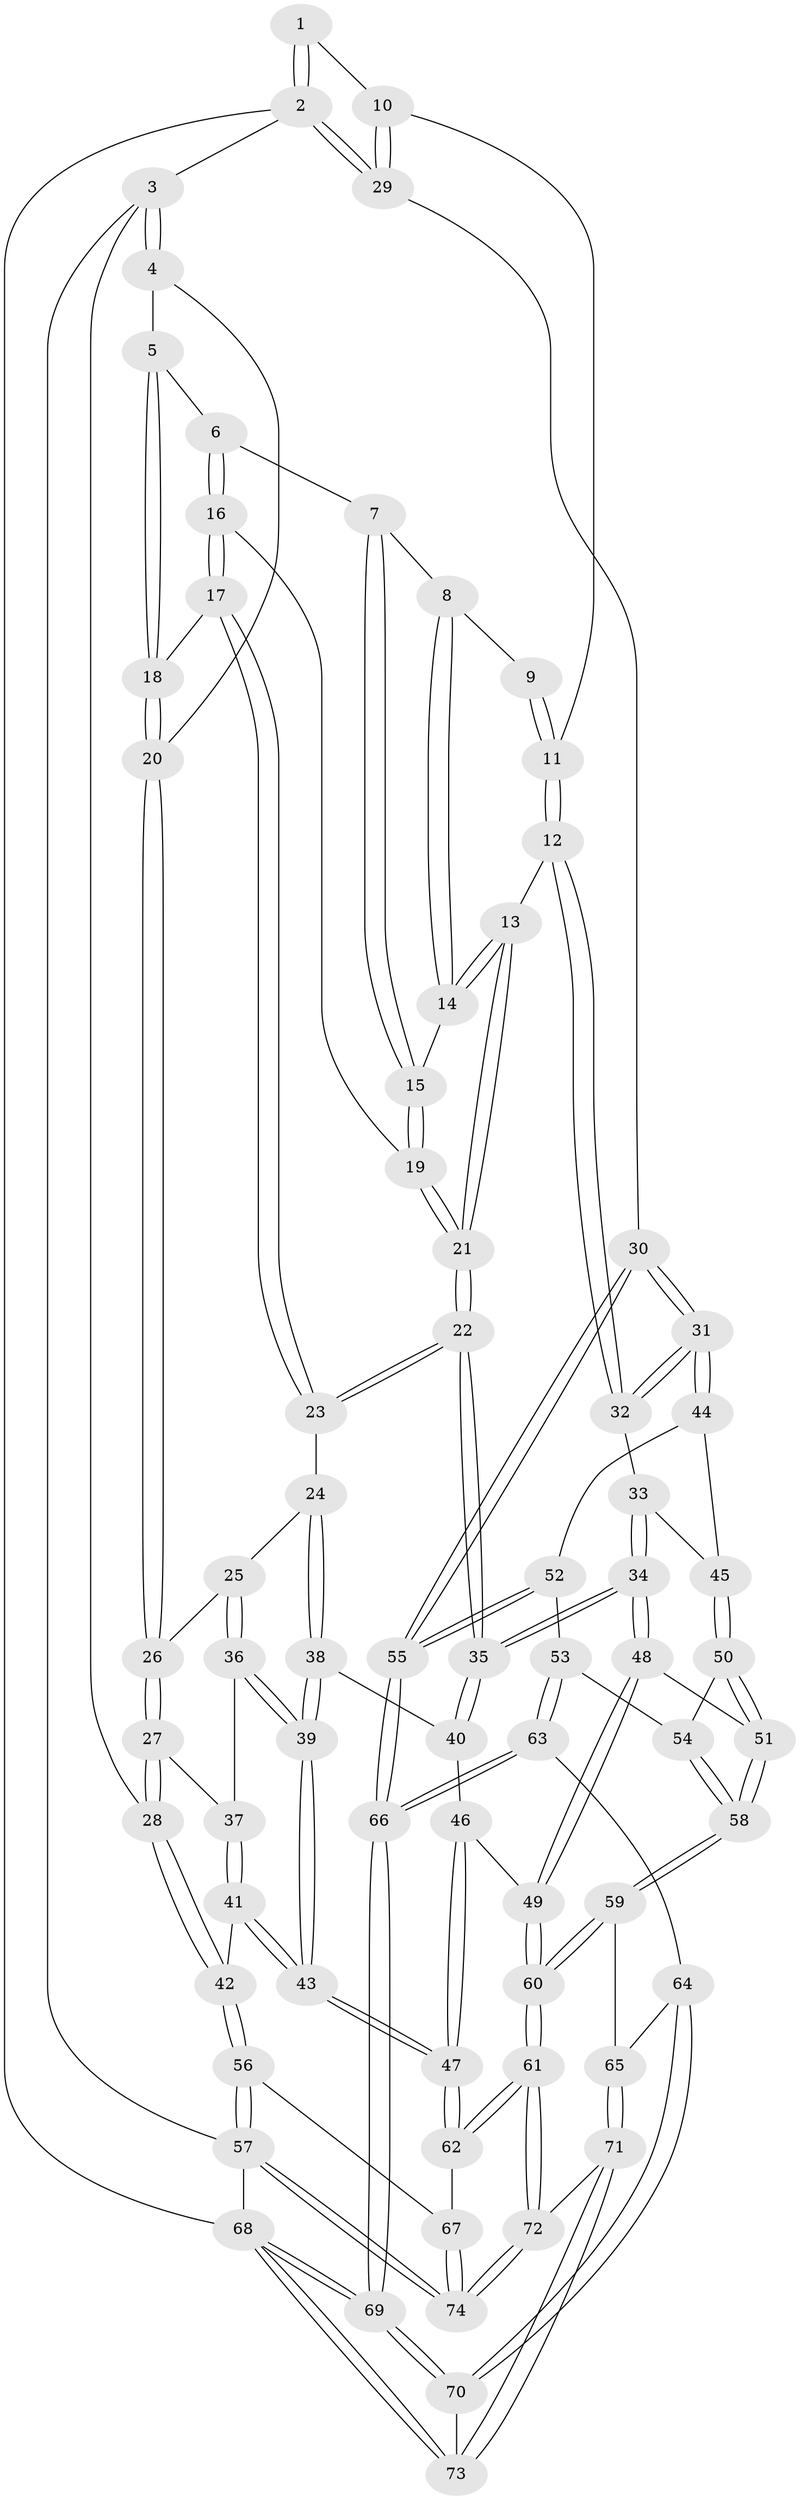 // coarse degree distribution, {3: 0.23333333333333334, 4: 0.7333333333333333, 5: 0.03333333333333333}
// Generated by graph-tools (version 1.1) at 2025/38/03/04/25 23:38:27]
// undirected, 74 vertices, 182 edges
graph export_dot {
  node [color=gray90,style=filled];
  1 [pos="+1+0"];
  2 [pos="+1+0"];
  3 [pos="+0+0"];
  4 [pos="+0.05478687132693745+0"];
  5 [pos="+0.3811182231167886+0"];
  6 [pos="+0.44356334607169634+0"];
  7 [pos="+0.5674274312799654+0"];
  8 [pos="+0.69638769840952+0"];
  9 [pos="+0.8070312383510357+0"];
  10 [pos="+0.9212038910315005+0.24766754901916554"];
  11 [pos="+0.9078006689043048+0.24770715588645348"];
  12 [pos="+0.9066110868176838+0.24812897501611642"];
  13 [pos="+0.847547726375526+0.2439179731010453"];
  14 [pos="+0.7304243366119884+0.09024526357201544"];
  15 [pos="+0.6188377324714897+0.15843789718099446"];
  16 [pos="+0.4550013021965125+0.0822998022190364"];
  17 [pos="+0.3400478364645705+0.25398214256601925"];
  18 [pos="+0.29340421601876493+0.24926695532134566"];
  19 [pos="+0.5894177382480259+0.24216876358138492"];
  20 [pos="+0.2660881764493678+0.25241729977565613"];
  21 [pos="+0.6024035415120155+0.32469159214551563"];
  22 [pos="+0.573483162205927+0.3673441980806388"];
  23 [pos="+0.41602817532840236+0.3067699897773908"];
  24 [pos="+0.32583669691041156+0.43946083631383365"];
  25 [pos="+0.30253607116072634+0.4336775411918486"];
  26 [pos="+0.22552927033057735+0.2811766722862851"];
  27 [pos="+0.0874149687441157+0.33132338832628083"];
  28 [pos="+0+0.3058548333913996"];
  29 [pos="+1+0.2930217717201643"];
  30 [pos="+1+0.5945135102207282"];
  31 [pos="+1+0.5916185370234466"];
  32 [pos="+0.8402710485838015+0.48720981805678404"];
  33 [pos="+0.7831864400524153+0.5187130820074987"];
  34 [pos="+0.6098075679448786+0.5352176539139897"];
  35 [pos="+0.578482989276178+0.48762307861986826"];
  36 [pos="+0.2148865248992487+0.5043456123520128"];
  37 [pos="+0.20226129882999297+0.5025184211976753"];
  38 [pos="+0.39949997997004666+0.5282377834872758"];
  39 [pos="+0.3056929875882532+0.5629781330630337"];
  40 [pos="+0.40687651967038374+0.5288934867137555"];
  41 [pos="+0.11722056206259313+0.647261488123151"];
  42 [pos="+0+0.6073948427613368"];
  43 [pos="+0.24713654230333135+0.7686166023840937"];
  44 [pos="+0.8834470458152942+0.6619448749357438"];
  45 [pos="+0.871839493511637+0.6617350511958859"];
  46 [pos="+0.38982256972959656+0.6314804143921963"];
  47 [pos="+0.2547971981790224+0.7845780565522895"];
  48 [pos="+0.609807802434112+0.5352279454143128"];
  49 [pos="+0.4877403086890408+0.7255722104130937"];
  50 [pos="+0.8403742836802355+0.6826776289634549"];
  51 [pos="+0.7078268992008708+0.7090618905661564"];
  52 [pos="+0.9046078421262251+0.7489669447847105"];
  53 [pos="+0.872148018634172+0.7887438812992467"];
  54 [pos="+0.8520035392269203+0.7776338363821981"];
  55 [pos="+1+0.8199811444602221"];
  56 [pos="+0+0.9335747550465473"];
  57 [pos="+0+1"];
  58 [pos="+0.7078316568410521+0.79688751918414"];
  59 [pos="+0.6970593694520038+0.8345267585692947"];
  60 [pos="+0.4452696518148473+0.8277522265530178"];
  61 [pos="+0.36758915298217304+0.8865926836077946"];
  62 [pos="+0.2633129425546776+0.8131690924101431"];
  63 [pos="+0.8989636605781977+0.8522895209014596"];
  64 [pos="+0.8591333906837535+0.8874414047903159"];
  65 [pos="+0.6978155271534545+0.8363416506003046"];
  66 [pos="+1+0.830178774211464"];
  67 [pos="+0.19641966135103062+0.8429519001860986"];
  68 [pos="+1+1"];
  69 [pos="+1+1"];
  70 [pos="+0.8608987025376725+0.9191712711426251"];
  71 [pos="+0.6729550651616164+1"];
  72 [pos="+0.42074688565409046+1"];
  73 [pos="+0.7606928903523854+1"];
  74 [pos="+0+1"];
  1 -- 2;
  1 -- 2;
  1 -- 10;
  2 -- 3;
  2 -- 29;
  2 -- 29;
  2 -- 68;
  3 -- 4;
  3 -- 4;
  3 -- 28;
  3 -- 57;
  4 -- 5;
  4 -- 20;
  5 -- 6;
  5 -- 18;
  5 -- 18;
  6 -- 7;
  6 -- 16;
  6 -- 16;
  7 -- 8;
  7 -- 15;
  7 -- 15;
  8 -- 9;
  8 -- 14;
  8 -- 14;
  9 -- 11;
  9 -- 11;
  10 -- 11;
  10 -- 29;
  10 -- 29;
  11 -- 12;
  11 -- 12;
  12 -- 13;
  12 -- 32;
  12 -- 32;
  13 -- 14;
  13 -- 14;
  13 -- 21;
  13 -- 21;
  14 -- 15;
  15 -- 19;
  15 -- 19;
  16 -- 17;
  16 -- 17;
  16 -- 19;
  17 -- 18;
  17 -- 23;
  17 -- 23;
  18 -- 20;
  18 -- 20;
  19 -- 21;
  19 -- 21;
  20 -- 26;
  20 -- 26;
  21 -- 22;
  21 -- 22;
  22 -- 23;
  22 -- 23;
  22 -- 35;
  22 -- 35;
  23 -- 24;
  24 -- 25;
  24 -- 38;
  24 -- 38;
  25 -- 26;
  25 -- 36;
  25 -- 36;
  26 -- 27;
  26 -- 27;
  27 -- 28;
  27 -- 28;
  27 -- 37;
  28 -- 42;
  28 -- 42;
  29 -- 30;
  30 -- 31;
  30 -- 31;
  30 -- 55;
  30 -- 55;
  31 -- 32;
  31 -- 32;
  31 -- 44;
  31 -- 44;
  32 -- 33;
  33 -- 34;
  33 -- 34;
  33 -- 45;
  34 -- 35;
  34 -- 35;
  34 -- 48;
  34 -- 48;
  35 -- 40;
  35 -- 40;
  36 -- 37;
  36 -- 39;
  36 -- 39;
  37 -- 41;
  37 -- 41;
  38 -- 39;
  38 -- 39;
  38 -- 40;
  39 -- 43;
  39 -- 43;
  40 -- 46;
  41 -- 42;
  41 -- 43;
  41 -- 43;
  42 -- 56;
  42 -- 56;
  43 -- 47;
  43 -- 47;
  44 -- 45;
  44 -- 52;
  45 -- 50;
  45 -- 50;
  46 -- 47;
  46 -- 47;
  46 -- 49;
  47 -- 62;
  47 -- 62;
  48 -- 49;
  48 -- 49;
  48 -- 51;
  49 -- 60;
  49 -- 60;
  50 -- 51;
  50 -- 51;
  50 -- 54;
  51 -- 58;
  51 -- 58;
  52 -- 53;
  52 -- 55;
  52 -- 55;
  53 -- 54;
  53 -- 63;
  53 -- 63;
  54 -- 58;
  54 -- 58;
  55 -- 66;
  55 -- 66;
  56 -- 57;
  56 -- 57;
  56 -- 67;
  57 -- 74;
  57 -- 74;
  57 -- 68;
  58 -- 59;
  58 -- 59;
  59 -- 60;
  59 -- 60;
  59 -- 65;
  60 -- 61;
  60 -- 61;
  61 -- 62;
  61 -- 62;
  61 -- 72;
  61 -- 72;
  62 -- 67;
  63 -- 64;
  63 -- 66;
  63 -- 66;
  64 -- 65;
  64 -- 70;
  64 -- 70;
  65 -- 71;
  65 -- 71;
  66 -- 69;
  66 -- 69;
  67 -- 74;
  67 -- 74;
  68 -- 69;
  68 -- 69;
  68 -- 73;
  68 -- 73;
  69 -- 70;
  69 -- 70;
  70 -- 73;
  71 -- 72;
  71 -- 73;
  71 -- 73;
  72 -- 74;
  72 -- 74;
}

